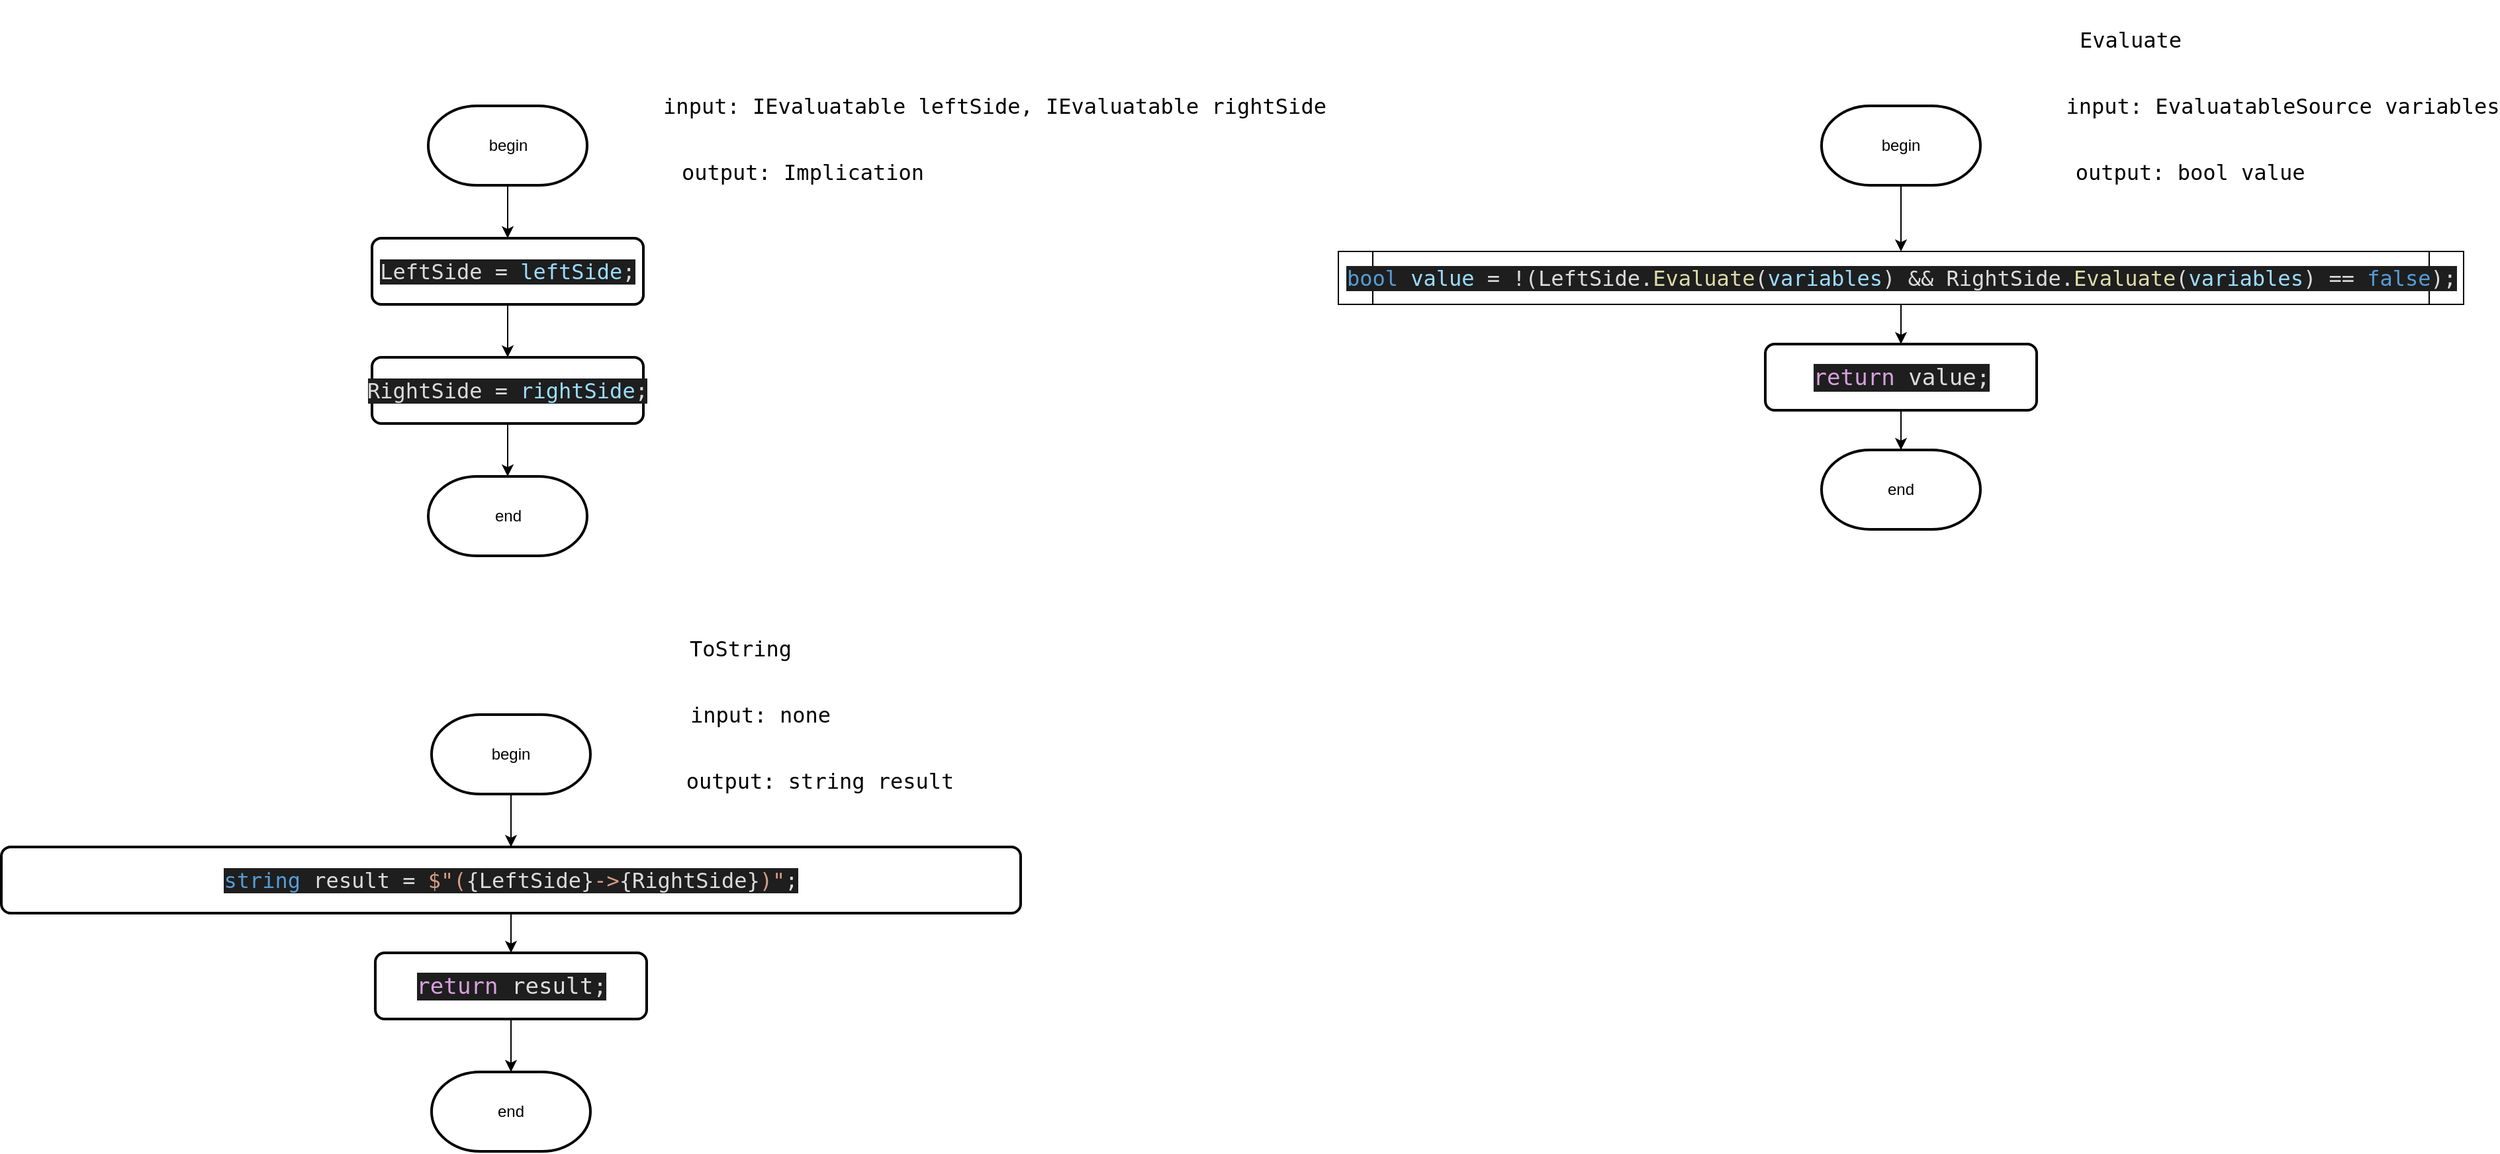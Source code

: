 <mxfile version="26.2.2">
  <diagram name="Page-1" id="GoZO4Nsijeo9RsXH2eJk">
    <mxGraphModel dx="3283" dy="2513" grid="1" gridSize="10" guides="1" tooltips="1" connect="1" arrows="1" fold="1" page="1" pageScale="1" pageWidth="850" pageHeight="1100" math="0" shadow="0">
      <root>
        <mxCell id="0" />
        <mxCell id="1" parent="0" />
        <mxCell id="tY2KK5kHXnyLMtKTRDwc-1" value="&lt;div&gt;&lt;pre style=&quot;font-family: &amp;quot;JetBrains Mono&amp;quot;, monospace; font-size: 12pt;&quot;&gt;&lt;font style=&quot;color: rgb(255, 255, 255);&quot;&gt;Equivalence&lt;/font&gt;&lt;/pre&gt;&lt;/div&gt;" style="text;html=1;align=center;verticalAlign=middle;resizable=0;points=[];autosize=1;strokeColor=none;fillColor=none;" parent="1" vertex="1">
          <mxGeometry x="-97.5" y="-250" width="120" height="60" as="geometry" />
        </mxCell>
        <mxCell id="tY2KK5kHXnyLMtKTRDwc-2" style="edgeStyle=orthogonalEdgeStyle;rounded=0;orthogonalLoop=1;jettySize=auto;html=1;exitX=0.5;exitY=1;exitDx=0;exitDy=0;exitPerimeter=0;entryX=0.5;entryY=0;entryDx=0;entryDy=0;" parent="1" source="tY2KK5kHXnyLMtKTRDwc-3" target="tY2KK5kHXnyLMtKTRDwc-5" edge="1">
          <mxGeometry relative="1" as="geometry" />
        </mxCell>
        <mxCell id="tY2KK5kHXnyLMtKTRDwc-3" value="begin" style="strokeWidth=2;html=1;shape=mxgraph.flowchart.terminator;whiteSpace=wrap;" parent="1" vertex="1">
          <mxGeometry x="-287.5" y="-170" width="120" height="60" as="geometry" />
        </mxCell>
        <mxCell id="tY2KK5kHXnyLMtKTRDwc-4" style="edgeStyle=orthogonalEdgeStyle;rounded=0;orthogonalLoop=1;jettySize=auto;html=1;exitX=0.5;exitY=1;exitDx=0;exitDy=0;entryX=0.5;entryY=0;entryDx=0;entryDy=0;" parent="1" source="tY2KK5kHXnyLMtKTRDwc-5" target="tY2KK5kHXnyLMtKTRDwc-6" edge="1">
          <mxGeometry relative="1" as="geometry" />
        </mxCell>
        <mxCell id="tY2KK5kHXnyLMtKTRDwc-5" value="&lt;div style=&quot;background-color:#1e1e1e;color:#dcdcdc&quot;&gt;&lt;pre style=&quot;font-family:&#39;JetBrains Mono&#39;,monospace;font-size:12.0pt;&quot;&gt;LeftSide = &lt;span style=&quot;color:#9cdcfe;&quot;&gt;leftSide&lt;/span&gt;;&lt;/pre&gt;&lt;/div&gt;" style="rounded=1;whiteSpace=wrap;html=1;absoluteArcSize=1;arcSize=14;strokeWidth=2;" parent="1" vertex="1">
          <mxGeometry x="-330" y="-70" width="205" height="50" as="geometry" />
        </mxCell>
        <mxCell id="tY2KK5kHXnyLMtKTRDwc-6" value="&lt;div style=&quot;background-color: rgb(30, 30, 30); color: rgb(220, 220, 220);&quot;&gt;&lt;pre style=&quot;font-family:&#39;JetBrains Mono&#39;,monospace;font-size:12.0pt;&quot;&gt;&lt;div&gt;&lt;pre style=&quot;font-family:&#39;JetBrains Mono&#39;,monospace;font-size:12.0pt;&quot;&gt;RightSide = &lt;span style=&quot;color:#9cdcfe;&quot;&gt;rightSide&lt;/span&gt;;&lt;/pre&gt;&lt;/div&gt;&lt;/pre&gt;&lt;/div&gt;" style="rounded=1;whiteSpace=wrap;html=1;absoluteArcSize=1;arcSize=14;strokeWidth=2;" parent="1" vertex="1">
          <mxGeometry x="-330" y="20" width="205" height="50" as="geometry" />
        </mxCell>
        <mxCell id="tY2KK5kHXnyLMtKTRDwc-7" value="&lt;pre style=&quot;font-family: &amp;quot;JetBrains Mono&amp;quot;, monospace; font-size: 12pt;&quot;&gt;input: IEvaluatable leftSide, IEvaluatable rightSide&lt;/pre&gt;" style="text;html=1;align=center;verticalAlign=middle;resizable=0;points=[];autosize=1;strokeColor=none;fillColor=none;" parent="1" vertex="1">
          <mxGeometry x="-100" y="-200" width="480" height="60" as="geometry" />
        </mxCell>
        <mxCell id="tY2KK5kHXnyLMtKTRDwc-8" value="&lt;pre style=&quot;font-family: &amp;quot;JetBrains Mono&amp;quot;, monospace; font-size: 12pt;&quot;&gt;output: Implication&lt;/pre&gt;" style="text;html=1;align=center;verticalAlign=middle;resizable=0;points=[];autosize=1;strokeColor=none;fillColor=none;" parent="1" vertex="1">
          <mxGeometry x="-100" y="-150" width="190" height="60" as="geometry" />
        </mxCell>
        <mxCell id="tY2KK5kHXnyLMtKTRDwc-9" value="end" style="strokeWidth=2;html=1;shape=mxgraph.flowchart.terminator;whiteSpace=wrap;" parent="1" vertex="1">
          <mxGeometry x="-287.5" y="110" width="120" height="60" as="geometry" />
        </mxCell>
        <mxCell id="tY2KK5kHXnyLMtKTRDwc-10" style="edgeStyle=orthogonalEdgeStyle;rounded=0;orthogonalLoop=1;jettySize=auto;html=1;exitX=0.5;exitY=1;exitDx=0;exitDy=0;entryX=0.5;entryY=0;entryDx=0;entryDy=0;entryPerimeter=0;" parent="1" source="tY2KK5kHXnyLMtKTRDwc-6" target="tY2KK5kHXnyLMtKTRDwc-9" edge="1">
          <mxGeometry relative="1" as="geometry" />
        </mxCell>
        <mxCell id="tY2KK5kHXnyLMtKTRDwc-11" value="&lt;pre style=&quot;font-family: &amp;quot;JetBrains Mono&amp;quot;, monospace; font-size: 12pt;&quot;&gt;Evaluate&lt;/pre&gt;" style="text;html=1;align=center;verticalAlign=middle;resizable=0;points=[];autosize=1;strokeColor=none;fillColor=none;" parent="1" vertex="1">
          <mxGeometry x="952.5" y="-250" width="90" height="60" as="geometry" />
        </mxCell>
        <mxCell id="tY2KK5kHXnyLMtKTRDwc-31" style="edgeStyle=orthogonalEdgeStyle;rounded=0;orthogonalLoop=1;jettySize=auto;html=1;exitX=0.5;exitY=1;exitDx=0;exitDy=0;exitPerimeter=0;entryX=0.5;entryY=0;entryDx=0;entryDy=0;" parent="1" source="tY2KK5kHXnyLMtKTRDwc-13" target="tY2KK5kHXnyLMtKTRDwc-27" edge="1">
          <mxGeometry relative="1" as="geometry" />
        </mxCell>
        <mxCell id="tY2KK5kHXnyLMtKTRDwc-13" value="begin" style="strokeWidth=2;html=1;shape=mxgraph.flowchart.terminator;whiteSpace=wrap;" parent="1" vertex="1">
          <mxGeometry x="765" y="-170" width="120" height="60" as="geometry" />
        </mxCell>
        <mxCell id="tY2KK5kHXnyLMtKTRDwc-15" value="&lt;pre style=&quot;font-family: &amp;quot;JetBrains Mono&amp;quot;, monospace; font-size: 12pt;&quot;&gt;input: EvaluatableSource variables&lt;/pre&gt;" style="text;html=1;align=center;verticalAlign=middle;resizable=0;points=[];autosize=1;strokeColor=none;fillColor=none;" parent="1" vertex="1">
          <mxGeometry x="952.5" y="-200" width="320" height="60" as="geometry" />
        </mxCell>
        <mxCell id="tY2KK5kHXnyLMtKTRDwc-16" value="&lt;pre style=&quot;font-family: &amp;quot;JetBrains Mono&amp;quot;, monospace; font-size: 12pt;&quot;&gt;output: bool value&lt;/pre&gt;" style="text;html=1;align=center;verticalAlign=middle;resizable=0;points=[];autosize=1;strokeColor=none;fillColor=none;" parent="1" vertex="1">
          <mxGeometry x="952.5" y="-150" width="180" height="60" as="geometry" />
        </mxCell>
        <mxCell id="tY2KK5kHXnyLMtKTRDwc-17" value="end" style="strokeWidth=2;html=1;shape=mxgraph.flowchart.terminator;whiteSpace=wrap;" parent="1" vertex="1">
          <mxGeometry x="765" y="90" width="120" height="60" as="geometry" />
        </mxCell>
        <mxCell id="tY2KK5kHXnyLMtKTRDwc-19" value="&lt;pre style=&quot;font-family: &amp;quot;JetBrains Mono&amp;quot;, monospace; font-size: 12pt;&quot;&gt;ToString&lt;/pre&gt;" style="text;html=1;align=center;verticalAlign=middle;resizable=0;points=[];autosize=1;strokeColor=none;fillColor=none;" parent="1" vertex="1">
          <mxGeometry x="-97.5" y="210" width="90" height="60" as="geometry" />
        </mxCell>
        <mxCell id="tY2KK5kHXnyLMtKTRDwc-20" style="edgeStyle=orthogonalEdgeStyle;rounded=0;orthogonalLoop=1;jettySize=auto;html=1;exitX=0.5;exitY=1;exitDx=0;exitDy=0;exitPerimeter=0;entryX=0.5;entryY=0;entryDx=0;entryDy=0;" parent="1" source="tY2KK5kHXnyLMtKTRDwc-21" target="tY2KK5kHXnyLMtKTRDwc-22" edge="1">
          <mxGeometry relative="1" as="geometry" />
        </mxCell>
        <mxCell id="tY2KK5kHXnyLMtKTRDwc-21" value="begin" style="strokeWidth=2;html=1;shape=mxgraph.flowchart.terminator;whiteSpace=wrap;" parent="1" vertex="1">
          <mxGeometry x="-285" y="290" width="120" height="60" as="geometry" />
        </mxCell>
        <mxCell id="93G4XCXhoosvBTp3-mdv-2" style="edgeStyle=orthogonalEdgeStyle;rounded=0;orthogonalLoop=1;jettySize=auto;html=1;exitX=0.5;exitY=1;exitDx=0;exitDy=0;entryX=0.5;entryY=0;entryDx=0;entryDy=0;" edge="1" parent="1" source="tY2KK5kHXnyLMtKTRDwc-22" target="93G4XCXhoosvBTp3-mdv-1">
          <mxGeometry relative="1" as="geometry" />
        </mxCell>
        <mxCell id="tY2KK5kHXnyLMtKTRDwc-22" value="&lt;div style=&quot;background-color: rgb(30, 30, 30); color: rgb(220, 220, 220);&quot;&gt;&lt;pre style=&quot;font-family:&#39;JetBrains Mono&#39;,monospace;font-size:12.0pt;&quot;&gt;&lt;pre style=&quot;font-family:&#39;JetBrains Mono&#39;,monospace;font-size:12.0pt;&quot;&gt;&lt;pre style=&quot;font-family:&#39;JetBrains Mono&#39;,monospace;font-size:12.0pt;&quot;&gt;&lt;pre style=&quot;font-family:&#39;JetBrains Mono&#39;,monospace;font-size:12.0pt;&quot;&gt;&lt;pre style=&quot;font-family:&#39;JetBrains Mono&#39;,monospace;font-size:12.0pt;&quot;&gt;&lt;div&gt;&lt;pre style=&quot;font-family:&#39;JetBrains Mono&#39;,monospace;font-size:12.0pt;&quot;&gt;&lt;span style=&quot;color:#569cd6;&quot;&gt;string &lt;/span&gt;result = &lt;span style=&quot;color:#d69d85;&quot;&gt;$&quot;(&lt;/span&gt;{LeftSide}&lt;span style=&quot;color:#d69d85;&quot;&gt;-&amp;gt;&lt;/span&gt;{RightSide}&lt;span style=&quot;color:#d69d85;&quot;&gt;)&quot;&lt;/span&gt;;&lt;/pre&gt;&lt;/div&gt;&lt;/pre&gt;&lt;/pre&gt;&lt;/pre&gt;&lt;/pre&gt;&lt;/pre&gt;&lt;/div&gt;" style="rounded=1;whiteSpace=wrap;html=1;absoluteArcSize=1;arcSize=14;strokeWidth=2;" parent="1" vertex="1">
          <mxGeometry x="-610" y="390" width="770" height="50" as="geometry" />
        </mxCell>
        <mxCell id="tY2KK5kHXnyLMtKTRDwc-23" value="&lt;pre style=&quot;font-family: &amp;quot;JetBrains Mono&amp;quot;, monospace; font-size: 12pt;&quot;&gt;input: none&lt;/pre&gt;" style="text;html=1;align=center;verticalAlign=middle;resizable=0;points=[];autosize=1;strokeColor=none;fillColor=none;" parent="1" vertex="1">
          <mxGeometry x="-97.5" y="260" width="120" height="60" as="geometry" />
        </mxCell>
        <mxCell id="tY2KK5kHXnyLMtKTRDwc-24" value="&lt;pre style=&quot;font-family: &amp;quot;JetBrains Mono&amp;quot;, monospace; font-size: 12pt;&quot;&gt;output: string result&lt;/pre&gt;" style="text;html=1;align=center;verticalAlign=middle;resizable=0;points=[];autosize=1;strokeColor=none;fillColor=none;" parent="1" vertex="1">
          <mxGeometry x="-97.5" y="310" width="210" height="60" as="geometry" />
        </mxCell>
        <mxCell id="tY2KK5kHXnyLMtKTRDwc-25" value="end" style="strokeWidth=2;html=1;shape=mxgraph.flowchart.terminator;whiteSpace=wrap;" parent="1" vertex="1">
          <mxGeometry x="-285" y="560" width="120" height="60" as="geometry" />
        </mxCell>
        <mxCell id="93G4XCXhoosvBTp3-mdv-5" style="edgeStyle=orthogonalEdgeStyle;rounded=0;orthogonalLoop=1;jettySize=auto;html=1;exitX=0.5;exitY=1;exitDx=0;exitDy=0;entryX=0.5;entryY=0;entryDx=0;entryDy=0;" edge="1" parent="1" source="tY2KK5kHXnyLMtKTRDwc-27" target="93G4XCXhoosvBTp3-mdv-4">
          <mxGeometry relative="1" as="geometry" />
        </mxCell>
        <mxCell id="tY2KK5kHXnyLMtKTRDwc-27" value="&lt;pre style=&quot;color: rgb(220, 220, 220); font-size: 12pt; background-color: rgb(30, 30, 30); font-family: &amp;quot;JetBrains Mono&amp;quot;, monospace;&quot;&gt;&lt;span style=&quot;color: rgb(86, 156, 214);&quot;&gt;bool &lt;/span&gt;&lt;span style=&quot;color: rgb(156, 220, 254);&quot;&gt;value &lt;/span&gt;= !(LeftSide.&lt;span style=&quot;color: rgb(220, 220, 169);&quot;&gt;Evaluate&lt;/span&gt;(&lt;span style=&quot;color: rgb(156, 220, 254);&quot;&gt;variables&lt;/span&gt;) &amp;amp;&amp;amp; RightSide.&lt;span style=&quot;color: rgb(220, 220, 169);&quot;&gt;Evaluate&lt;/span&gt;(&lt;span style=&quot;color: rgb(156, 220, 254);&quot;&gt;variables&lt;/span&gt;) == &lt;span style=&quot;color: rgb(86, 156, 214);&quot;&gt;false&lt;/span&gt;);&lt;/pre&gt;" style="shape=process;whiteSpace=wrap;html=1;backgroundOutline=1;size=0.03;" parent="1" vertex="1">
          <mxGeometry x="400" y="-60" width="850" height="40" as="geometry" />
        </mxCell>
        <mxCell id="93G4XCXhoosvBTp3-mdv-1" value="&lt;div style=&quot;background-color:#1e1e1e;color:#dcdcdc&quot;&gt;&lt;pre style=&quot;font-family:&#39;JetBrains Mono&#39;,monospace;font-size:12.0pt;&quot;&gt;&lt;div&gt;&lt;pre style=&quot;font-family:&#39;JetBrains Mono&#39;,monospace;font-size:12.8pt;&quot;&gt;&lt;span style=&quot;color:#d8a0df;&quot;&gt;return &lt;/span&gt;result;&lt;/pre&gt;&lt;/div&gt;&lt;/pre&gt;&lt;/div&gt;" style="rounded=1;whiteSpace=wrap;html=1;absoluteArcSize=1;arcSize=14;strokeWidth=2;" vertex="1" parent="1">
          <mxGeometry x="-327.5" y="470" width="205" height="50" as="geometry" />
        </mxCell>
        <mxCell id="93G4XCXhoosvBTp3-mdv-3" style="edgeStyle=orthogonalEdgeStyle;rounded=0;orthogonalLoop=1;jettySize=auto;html=1;exitX=0.5;exitY=1;exitDx=0;exitDy=0;entryX=0.5;entryY=0;entryDx=0;entryDy=0;entryPerimeter=0;" edge="1" parent="1" source="93G4XCXhoosvBTp3-mdv-1" target="tY2KK5kHXnyLMtKTRDwc-25">
          <mxGeometry relative="1" as="geometry" />
        </mxCell>
        <mxCell id="93G4XCXhoosvBTp3-mdv-4" value="&lt;div style=&quot;background-color:#1e1e1e;color:#dcdcdc&quot;&gt;&lt;pre style=&quot;font-family:&#39;JetBrains Mono&#39;,monospace;font-size:12.0pt;&quot;&gt;&lt;pre style=&quot;font-family:&#39;JetBrains Mono&#39;,monospace;font-size:12.8pt;&quot;&gt;&lt;div&gt;&lt;pre style=&quot;font-family:&#39;JetBrains Mono&#39;,monospace;font-size:12.8pt;&quot;&gt;&lt;span style=&quot;color:#d8a0df;&quot;&gt;return &lt;/span&gt;value;&lt;/pre&gt;&lt;/div&gt;&lt;/pre&gt;&lt;/pre&gt;&lt;/div&gt;" style="rounded=1;whiteSpace=wrap;html=1;absoluteArcSize=1;arcSize=14;strokeWidth=2;" vertex="1" parent="1">
          <mxGeometry x="722.5" y="10" width="205" height="50" as="geometry" />
        </mxCell>
        <mxCell id="93G4XCXhoosvBTp3-mdv-6" style="edgeStyle=orthogonalEdgeStyle;rounded=0;orthogonalLoop=1;jettySize=auto;html=1;exitX=0.5;exitY=1;exitDx=0;exitDy=0;entryX=0.5;entryY=0;entryDx=0;entryDy=0;entryPerimeter=0;" edge="1" parent="1" source="93G4XCXhoosvBTp3-mdv-4" target="tY2KK5kHXnyLMtKTRDwc-17">
          <mxGeometry relative="1" as="geometry" />
        </mxCell>
      </root>
    </mxGraphModel>
  </diagram>
</mxfile>
